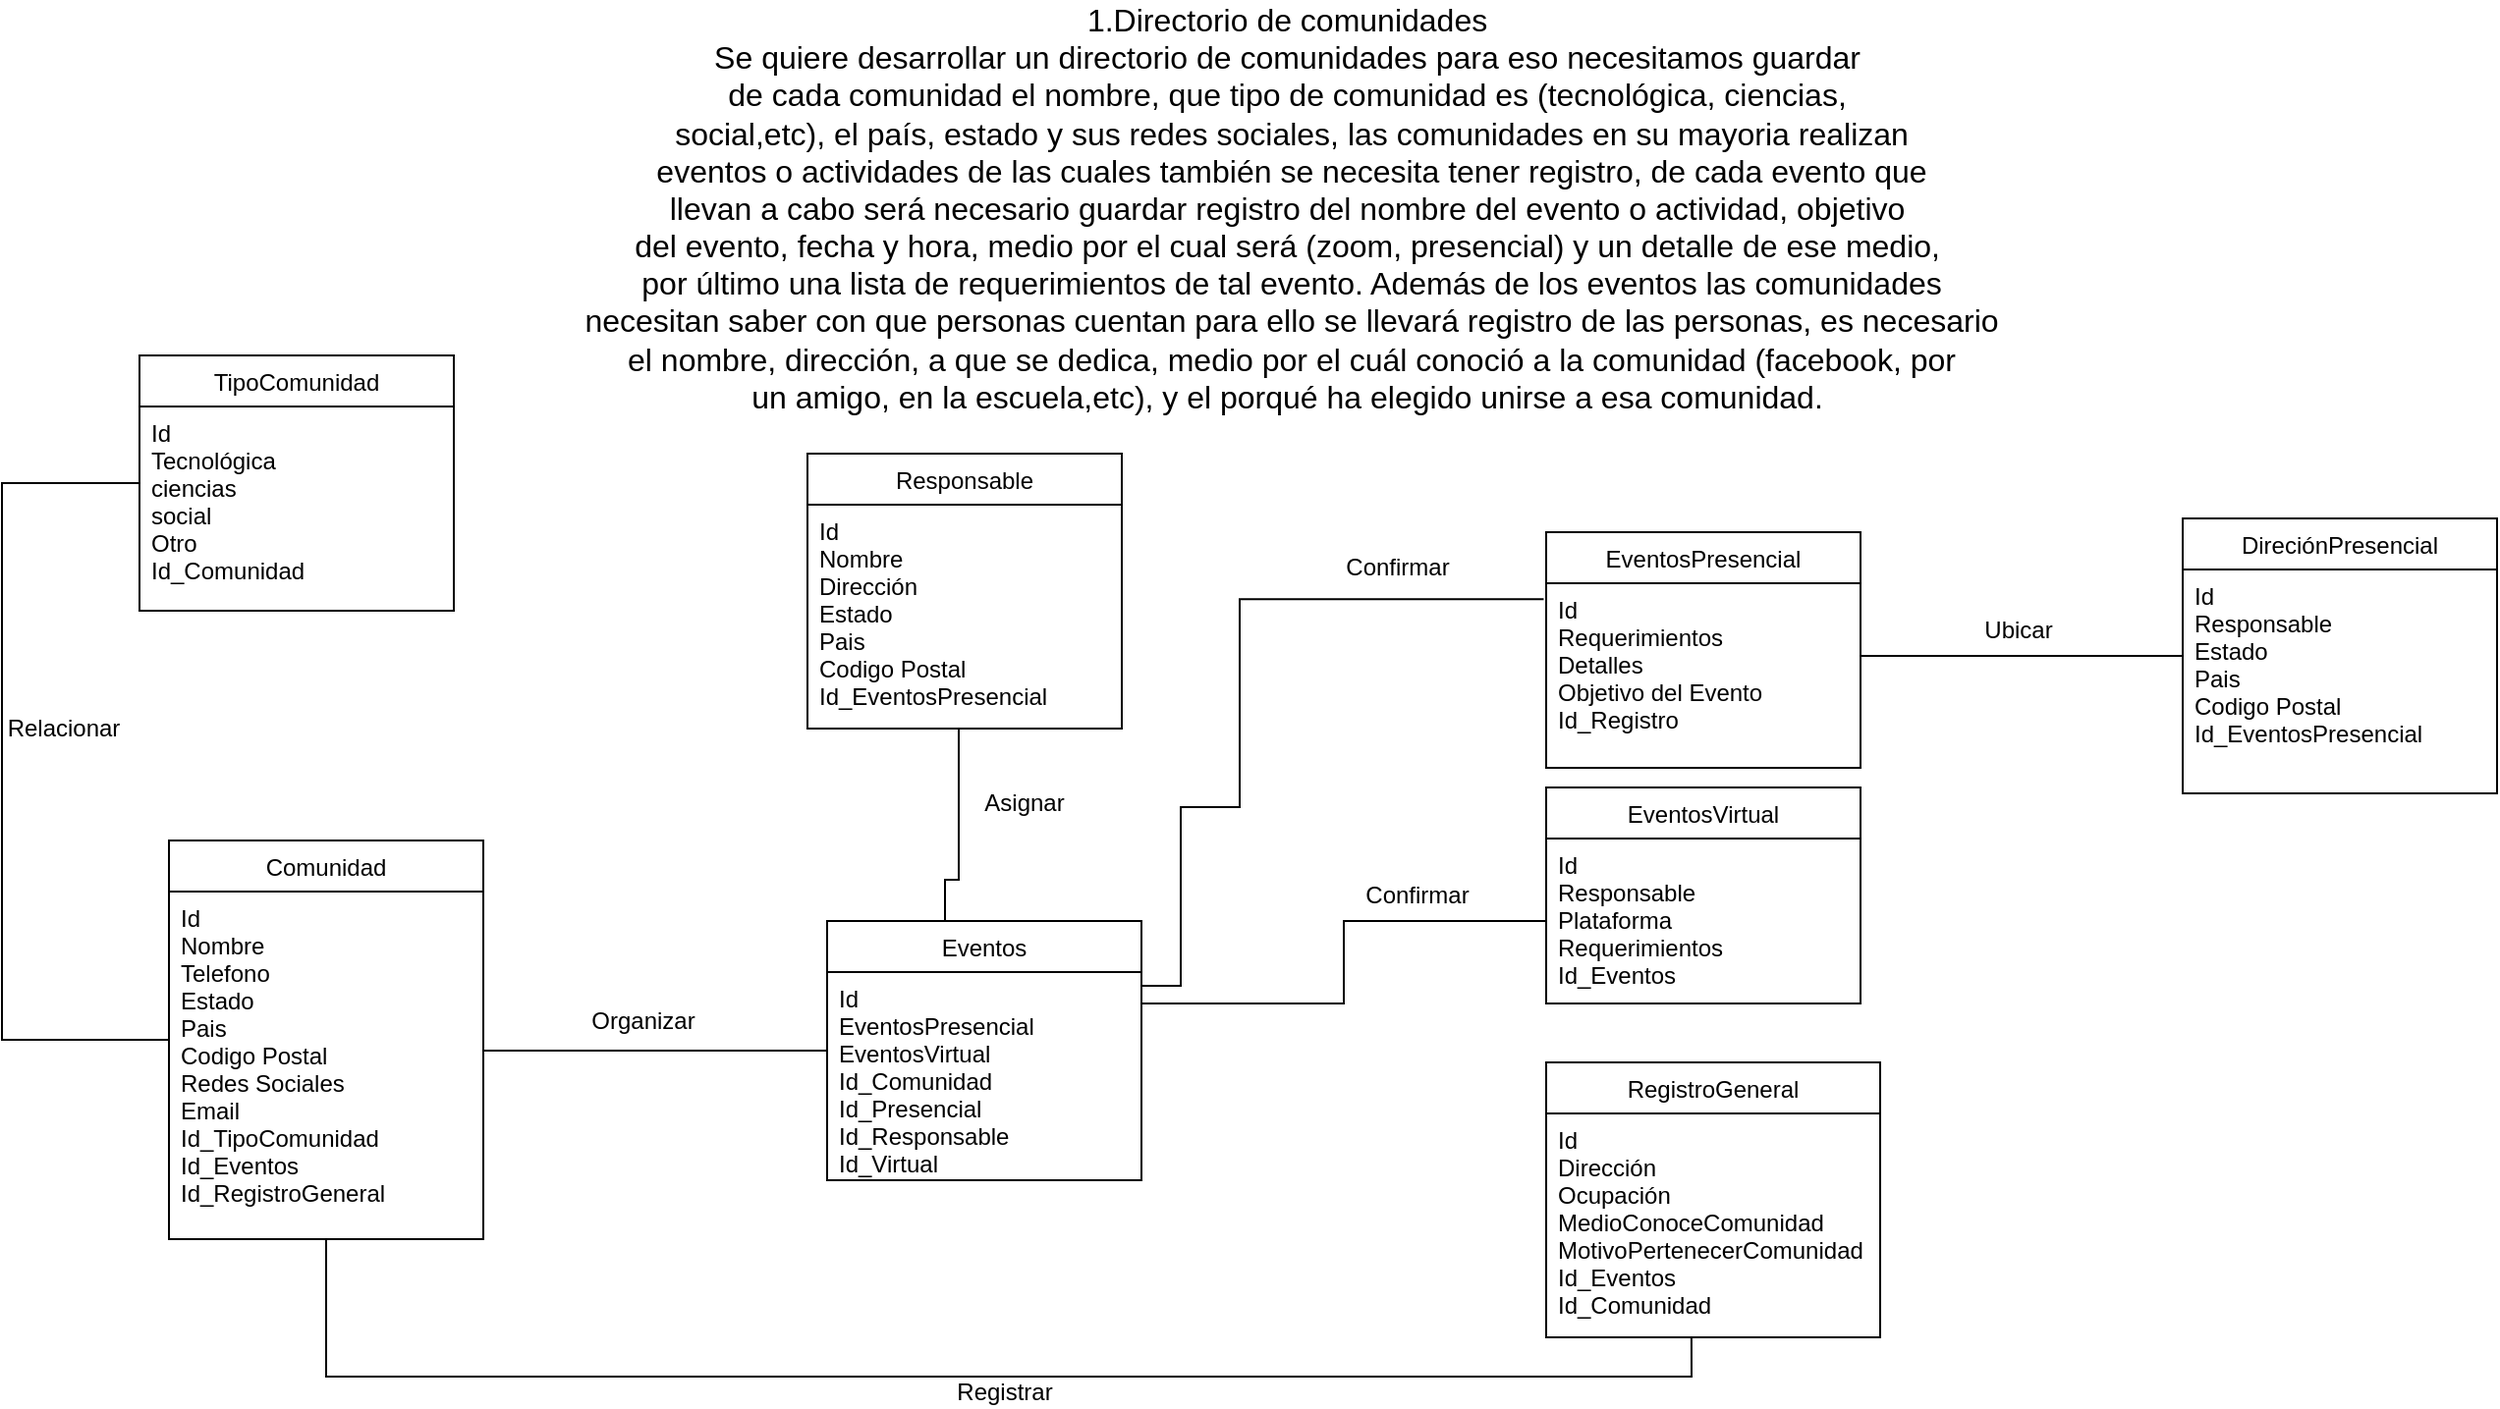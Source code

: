<mxfile version="16.5.3" type="github">
  <diagram id="C5RBs43oDa-KdzZeNtuy" name="Page-1">
    <mxGraphModel dx="978" dy="2301" grid="1" gridSize="10" guides="1" tooltips="1" connect="1" arrows="1" fold="1" page="1" pageScale="0.75" pageWidth="850" pageHeight="1100" math="0" shadow="0">
      <root>
        <mxCell id="WIyWlLk6GJQsqaUBKTNV-0" />
        <mxCell id="WIyWlLk6GJQsqaUBKTNV-1" parent="WIyWlLk6GJQsqaUBKTNV-0" />
        <mxCell id="zkfFHV4jXpPFQw0GAbJ--0" value="Comunidad" style="swimlane;fontStyle=0;align=center;verticalAlign=top;childLayout=stackLayout;horizontal=1;startSize=26;horizontalStack=0;resizeParent=1;resizeLast=0;collapsible=1;marginBottom=0;rounded=0;shadow=0;strokeWidth=1;" parent="WIyWlLk6GJQsqaUBKTNV-1" vertex="1">
          <mxGeometry x="95" y="-443" width="160" height="203" as="geometry">
            <mxRectangle x="230" y="140" width="160" height="26" as="alternateBounds" />
          </mxGeometry>
        </mxCell>
        <mxCell id="zkfFHV4jXpPFQw0GAbJ--1" value="Id &#xa;Nombre&#xa;Telefono&#xa;Estado&#xa;Pais&#xa;Codigo Postal&#xa;Redes Sociales&#xa;Email &#xa;Id_TipoComunidad&#xa;Id_Eventos&#xa;Id_RegistroGeneral" style="text;align=left;verticalAlign=top;spacingLeft=4;spacingRight=4;overflow=hidden;rotatable=0;points=[[0,0.5],[1,0.5]];portConstraint=eastwest;" parent="zkfFHV4jXpPFQw0GAbJ--0" vertex="1">
          <mxGeometry y="26" width="160" height="174" as="geometry" />
        </mxCell>
        <mxCell id="zkfFHV4jXpPFQw0GAbJ--13" value="TipoComunidad" style="swimlane;fontStyle=0;align=center;verticalAlign=top;childLayout=stackLayout;horizontal=1;startSize=26;horizontalStack=0;resizeParent=1;resizeLast=0;collapsible=1;marginBottom=0;rounded=0;shadow=0;strokeWidth=1;" parent="WIyWlLk6GJQsqaUBKTNV-1" vertex="1">
          <mxGeometry x="80" y="-690" width="160" height="130" as="geometry">
            <mxRectangle x="340" y="380" width="170" height="26" as="alternateBounds" />
          </mxGeometry>
        </mxCell>
        <mxCell id="zkfFHV4jXpPFQw0GAbJ--14" value="Id&#xa;Tecnológica&#xa;ciencias &#xa;social&#xa;Otro&#xa;Id_Comunidad" style="text;align=left;verticalAlign=top;spacingLeft=4;spacingRight=4;overflow=hidden;rotatable=0;points=[[0,0.5],[1,0.5]];portConstraint=eastwest;" parent="zkfFHV4jXpPFQw0GAbJ--13" vertex="1">
          <mxGeometry y="26" width="160" height="104" as="geometry" />
        </mxCell>
        <mxCell id="zkfFHV4jXpPFQw0GAbJ--16" value="" style="endArrow=none;endFill=0;shadow=0;strokeWidth=1;rounded=0;edgeStyle=elbowEdgeStyle;elbow=vertical;" parent="WIyWlLk6GJQsqaUBKTNV-1" source="zkfFHV4jXpPFQw0GAbJ--13" target="zkfFHV4jXpPFQw0GAbJ--0" edge="1">
          <mxGeometry width="160" relative="1" as="geometry">
            <mxPoint x="430" y="-187" as="sourcePoint" />
            <mxPoint x="530" y="-289" as="targetPoint" />
            <Array as="points">
              <mxPoint x="10" y="-720" />
            </Array>
          </mxGeometry>
        </mxCell>
        <mxCell id="WQeClEQTzCgLc2UubFpa-7" style="edgeStyle=orthogonalEdgeStyle;rounded=0;orthogonalLoop=1;jettySize=auto;html=1;exitX=1;exitY=0.25;exitDx=0;exitDy=0;entryX=-0.008;entryY=0.11;entryDx=0;entryDy=0;entryPerimeter=0;endArrow=none;endFill=0;" edge="1" parent="WIyWlLk6GJQsqaUBKTNV-1" source="zkfFHV4jXpPFQw0GAbJ--17" target="WQeClEQTzCgLc2UubFpa-4">
          <mxGeometry relative="1" as="geometry">
            <Array as="points">
              <mxPoint x="610" y="-460" />
              <mxPoint x="640" y="-460" />
              <mxPoint x="640" y="-566" />
            </Array>
          </mxGeometry>
        </mxCell>
        <mxCell id="zkfFHV4jXpPFQw0GAbJ--17" value="Eventos" style="swimlane;fontStyle=0;align=center;verticalAlign=top;childLayout=stackLayout;horizontal=1;startSize=26;horizontalStack=0;resizeParent=1;resizeLast=0;collapsible=1;marginBottom=0;rounded=0;shadow=0;strokeWidth=1;" parent="WIyWlLk6GJQsqaUBKTNV-1" vertex="1">
          <mxGeometry x="430" y="-402" width="160" height="132" as="geometry">
            <mxRectangle x="550" y="140" width="160" height="26" as="alternateBounds" />
          </mxGeometry>
        </mxCell>
        <mxCell id="zkfFHV4jXpPFQw0GAbJ--21" value="Id&#xa;EventosPresencial&#xa;EventosVirtual&#xa;Id_Comunidad&#xa;Id_Presencial&#xa;Id_Responsable&#xa;Id_Virtual" style="text;align=left;verticalAlign=top;spacingLeft=4;spacingRight=4;overflow=hidden;rotatable=0;points=[[0,0.5],[1,0.5]];portConstraint=eastwest;rounded=0;shadow=0;html=0;" parent="zkfFHV4jXpPFQw0GAbJ--17" vertex="1">
          <mxGeometry y="26" width="160" height="104" as="geometry" />
        </mxCell>
        <mxCell id="zkfFHV4jXpPFQw0GAbJ--26" value="" style="endArrow=none;shadow=0;strokeWidth=1;rounded=0;endFill=0;edgeStyle=elbowEdgeStyle;elbow=vertical;" parent="WIyWlLk6GJQsqaUBKTNV-1" source="zkfFHV4jXpPFQw0GAbJ--0" target="zkfFHV4jXpPFQw0GAbJ--17" edge="1">
          <mxGeometry x="0.5" y="41" relative="1" as="geometry">
            <mxPoint x="600" y="-368" as="sourcePoint" />
            <mxPoint x="760" y="-368" as="targetPoint" />
            <mxPoint x="-40" y="32" as="offset" />
          </mxGeometry>
        </mxCell>
        <mxCell id="zkfFHV4jXpPFQw0GAbJ--29" value="Organizar" style="text;html=1;resizable=0;points=[];;align=center;verticalAlign=middle;labelBackgroundColor=none;rounded=0;shadow=0;strokeWidth=1;fontSize=12;" parent="zkfFHV4jXpPFQw0GAbJ--26" vertex="1" connectable="0">
          <mxGeometry x="0.5" y="49" relative="1" as="geometry">
            <mxPoint x="-51" y="34" as="offset" />
          </mxGeometry>
        </mxCell>
        <mxCell id="WQeClEQTzCgLc2UubFpa-28" value="Relacionar" style="text;html=1;resizable=0;points=[];;align=center;verticalAlign=middle;labelBackgroundColor=none;rounded=0;shadow=0;strokeWidth=1;fontSize=12;" vertex="1" connectable="0" parent="zkfFHV4jXpPFQw0GAbJ--26">
          <mxGeometry x="0.5" y="49" relative="1" as="geometry">
            <mxPoint x="-346" y="-115" as="offset" />
          </mxGeometry>
        </mxCell>
        <mxCell id="1TzLVdcxbqd7Kao2JET8-0" value="1.Directorio de comunidades&amp;nbsp;&lt;br style=&quot;font-size: 16px;&quot;&gt;Se quiere desarrollar un directorio de comunidades para eso necesitamos guardar&amp;nbsp;&lt;br style=&quot;font-size: 16px;&quot;&gt;de cada comunidad el nombre, que tipo de comunidad es (tecnológica, ciencias,&amp;nbsp;&lt;br style=&quot;font-size: 16px;&quot;&gt;social,etc), el país, estado y sus redes sociales, las comunidades en su mayoria realizan&lt;br style=&quot;font-size: 16px;&quot;&gt;&amp;nbsp;eventos o actividades de las cuales también se necesita tener registro, de cada evento que&amp;nbsp;&lt;br style=&quot;font-size: 16px;&quot;&gt;llevan a cabo será necesario guardar registro del nombre del evento o actividad, objetivo&amp;nbsp;&lt;br style=&quot;font-size: 16px;&quot;&gt;del evento, fecha y hora, medio por el cual será (zoom, presencial) y un detalle de ese medio,&amp;nbsp;&lt;br style=&quot;font-size: 16px;&quot;&gt;por último una lista de requerimientos de tal evento. Además de los eventos las comunidades&lt;br style=&quot;font-size: 16px;&quot;&gt;&amp;nbsp;necesitan saber con que personas cuentan para ello se llevará registro de las personas, es necesario&amp;nbsp;&lt;br style=&quot;font-size: 16px;&quot;&gt;el nombre, dirección, a que se dedica, medio por el cuál conoció a la comunidad (facebook, por &lt;br style=&quot;font-size: 16px;&quot;&gt;un amigo, en la escuela,etc), y el porqué ha elegido unirse a esa comunidad.&amp;nbsp;&lt;br style=&quot;font-size: 16px;&quot;&gt;" style="text;align=center;verticalAlign=middle;resizable=0;points=[];autosize=1;strokeColor=none;fillColor=none;opacity=80;html=1;fontSize=16;" parent="WIyWlLk6GJQsqaUBKTNV-1" vertex="1">
          <mxGeometry x="296" y="-870" width="740" height="210" as="geometry" />
        </mxCell>
        <mxCell id="WQeClEQTzCgLc2UubFpa-3" value="EventosPresencial" style="swimlane;fontStyle=0;align=center;verticalAlign=top;childLayout=stackLayout;horizontal=1;startSize=26;horizontalStack=0;resizeParent=1;resizeLast=0;collapsible=1;marginBottom=0;rounded=0;shadow=0;strokeWidth=1;" vertex="1" parent="WIyWlLk6GJQsqaUBKTNV-1">
          <mxGeometry x="796" y="-600" width="160" height="120" as="geometry">
            <mxRectangle x="550" y="140" width="160" height="26" as="alternateBounds" />
          </mxGeometry>
        </mxCell>
        <mxCell id="WQeClEQTzCgLc2UubFpa-4" value="Id&#xa;Requerimientos&#xa;Detalles&#xa;Objetivo del Evento&#xa;Id_Registro&#xa;Id_Eventos" style="text;align=left;verticalAlign=top;spacingLeft=4;spacingRight=4;overflow=hidden;rotatable=0;points=[[0,0.5],[1,0.5]];portConstraint=eastwest;rounded=0;shadow=0;html=0;" vertex="1" parent="WQeClEQTzCgLc2UubFpa-3">
          <mxGeometry y="26" width="160" height="74" as="geometry" />
        </mxCell>
        <mxCell id="WQeClEQTzCgLc2UubFpa-5" value="EventosVirtual" style="swimlane;fontStyle=0;align=center;verticalAlign=top;childLayout=stackLayout;horizontal=1;startSize=26;horizontalStack=0;resizeParent=1;resizeLast=0;collapsible=1;marginBottom=0;rounded=0;shadow=0;strokeWidth=1;" vertex="1" parent="WIyWlLk6GJQsqaUBKTNV-1">
          <mxGeometry x="796" y="-470" width="160" height="110" as="geometry">
            <mxRectangle x="550" y="140" width="160" height="26" as="alternateBounds" />
          </mxGeometry>
        </mxCell>
        <mxCell id="WQeClEQTzCgLc2UubFpa-6" value="Id&#xa;Responsable&#xa;Plataforma&#xa;Requerimientos&#xa;Id_Eventos" style="text;align=left;verticalAlign=top;spacingLeft=4;spacingRight=4;overflow=hidden;rotatable=0;points=[[0,0.5],[1,0.5]];portConstraint=eastwest;rounded=0;shadow=0;html=0;" vertex="1" parent="WQeClEQTzCgLc2UubFpa-5">
          <mxGeometry y="26" width="160" height="84" as="geometry" />
        </mxCell>
        <mxCell id="WQeClEQTzCgLc2UubFpa-9" value="RegistroGeneral" style="swimlane;fontStyle=0;align=center;verticalAlign=top;childLayout=stackLayout;horizontal=1;startSize=26;horizontalStack=0;resizeParent=1;resizeLast=0;collapsible=1;marginBottom=0;rounded=0;shadow=0;strokeWidth=1;" vertex="1" parent="WIyWlLk6GJQsqaUBKTNV-1">
          <mxGeometry x="796" y="-330" width="170" height="140" as="geometry">
            <mxRectangle x="550" y="140" width="160" height="26" as="alternateBounds" />
          </mxGeometry>
        </mxCell>
        <mxCell id="WQeClEQTzCgLc2UubFpa-10" value="Id&#xa;Dirección&#xa;Ocupación&#xa;MedioConoceComunidad&#xa;MotivoPertenecerComunidad&#xa;Id_Eventos&#xa;Id_Comunidad" style="text;align=left;verticalAlign=top;spacingLeft=4;spacingRight=4;overflow=hidden;rotatable=0;points=[[0,0.5],[1,0.5]];portConstraint=eastwest;rounded=0;shadow=0;html=0;" vertex="1" parent="WQeClEQTzCgLc2UubFpa-9">
          <mxGeometry y="26" width="170" height="114" as="geometry" />
        </mxCell>
        <mxCell id="WQeClEQTzCgLc2UubFpa-15" style="edgeStyle=orthogonalEdgeStyle;rounded=0;orthogonalLoop=1;jettySize=auto;html=1;endArrow=none;endFill=0;" edge="1" parent="WIyWlLk6GJQsqaUBKTNV-1" source="WQeClEQTzCgLc2UubFpa-13" target="WQeClEQTzCgLc2UubFpa-4">
          <mxGeometry relative="1" as="geometry" />
        </mxCell>
        <mxCell id="WQeClEQTzCgLc2UubFpa-13" value="DireciónPresencial" style="swimlane;fontStyle=0;align=center;verticalAlign=top;childLayout=stackLayout;horizontal=1;startSize=26;horizontalStack=0;resizeParent=1;resizeLast=0;collapsible=1;marginBottom=0;rounded=0;shadow=0;strokeWidth=1;" vertex="1" parent="WIyWlLk6GJQsqaUBKTNV-1">
          <mxGeometry x="1120" y="-607" width="160" height="140" as="geometry">
            <mxRectangle x="550" y="140" width="160" height="26" as="alternateBounds" />
          </mxGeometry>
        </mxCell>
        <mxCell id="WQeClEQTzCgLc2UubFpa-14" value="Id&#xa;Responsable&#xa;Estado&#xa;Pais&#xa;Codigo Postal&#xa;Id_EventosPresencial" style="text;align=left;verticalAlign=top;spacingLeft=4;spacingRight=4;overflow=hidden;rotatable=0;points=[[0,0.5],[1,0.5]];portConstraint=eastwest;rounded=0;shadow=0;html=0;" vertex="1" parent="WQeClEQTzCgLc2UubFpa-13">
          <mxGeometry y="26" width="160" height="114" as="geometry" />
        </mxCell>
        <mxCell id="WQeClEQTzCgLc2UubFpa-16" style="edgeStyle=orthogonalEdgeStyle;rounded=0;orthogonalLoop=1;jettySize=auto;html=1;exitX=0;exitY=0.5;exitDx=0;exitDy=0;entryX=1;entryY=0.154;entryDx=0;entryDy=0;entryPerimeter=0;endArrow=none;endFill=0;" edge="1" parent="WIyWlLk6GJQsqaUBKTNV-1" source="WQeClEQTzCgLc2UubFpa-6" target="zkfFHV4jXpPFQw0GAbJ--21">
          <mxGeometry relative="1" as="geometry" />
        </mxCell>
        <mxCell id="WQeClEQTzCgLc2UubFpa-17" value="Responsable" style="swimlane;fontStyle=0;align=center;verticalAlign=top;childLayout=stackLayout;horizontal=1;startSize=26;horizontalStack=0;resizeParent=1;resizeLast=0;collapsible=1;marginBottom=0;rounded=0;shadow=0;strokeWidth=1;" vertex="1" parent="WIyWlLk6GJQsqaUBKTNV-1">
          <mxGeometry x="420" y="-640" width="160" height="140" as="geometry">
            <mxRectangle x="550" y="140" width="160" height="26" as="alternateBounds" />
          </mxGeometry>
        </mxCell>
        <mxCell id="WQeClEQTzCgLc2UubFpa-18" value="Id&#xa;Nombre&#xa;Dirección&#xa;Estado&#xa;Pais&#xa;Codigo Postal&#xa;Id_EventosPresencial" style="text;align=left;verticalAlign=top;spacingLeft=4;spacingRight=4;overflow=hidden;rotatable=0;points=[[0,0.5],[1,0.5]];portConstraint=eastwest;rounded=0;shadow=0;html=0;" vertex="1" parent="WQeClEQTzCgLc2UubFpa-17">
          <mxGeometry y="26" width="160" height="114" as="geometry" />
        </mxCell>
        <mxCell id="WQeClEQTzCgLc2UubFpa-19" style="edgeStyle=orthogonalEdgeStyle;rounded=0;orthogonalLoop=1;jettySize=auto;html=1;entryX=0.5;entryY=0;entryDx=0;entryDy=0;endArrow=none;endFill=0;" edge="1" parent="WIyWlLk6GJQsqaUBKTNV-1" source="WQeClEQTzCgLc2UubFpa-18" target="zkfFHV4jXpPFQw0GAbJ--17">
          <mxGeometry relative="1" as="geometry">
            <mxPoint x="530" y="-450" as="sourcePoint" />
            <Array as="points">
              <mxPoint x="497" y="-423" />
              <mxPoint x="490" y="-423" />
              <mxPoint x="490" y="-402" />
            </Array>
          </mxGeometry>
        </mxCell>
        <mxCell id="WQeClEQTzCgLc2UubFpa-20" style="edgeStyle=orthogonalEdgeStyle;rounded=0;orthogonalLoop=1;jettySize=auto;html=1;endArrow=none;endFill=0;entryX=0.435;entryY=1;entryDx=0;entryDy=0;entryPerimeter=0;exitX=0.5;exitY=1;exitDx=0;exitDy=0;" edge="1" parent="WIyWlLk6GJQsqaUBKTNV-1" source="zkfFHV4jXpPFQw0GAbJ--0" target="WQeClEQTzCgLc2UubFpa-10">
          <mxGeometry relative="1" as="geometry">
            <mxPoint x="175" y="-260" as="sourcePoint" />
            <mxPoint x="775" y="-190" as="targetPoint" />
          </mxGeometry>
        </mxCell>
        <mxCell id="WQeClEQTzCgLc2UubFpa-23" value="Registrar" style="text;html=1;resizable=0;points=[];;align=center;verticalAlign=middle;labelBackgroundColor=none;rounded=0;shadow=0;strokeWidth=1;fontSize=12;" vertex="1" connectable="0" parent="WIyWlLk6GJQsqaUBKTNV-1">
          <mxGeometry x="509.999" y="-160.001" as="geometry">
            <mxPoint x="10" y="-2" as="offset" />
          </mxGeometry>
        </mxCell>
        <mxCell id="WQeClEQTzCgLc2UubFpa-24" value="Confirmar" style="text;html=1;resizable=0;points=[];;align=center;verticalAlign=middle;labelBackgroundColor=none;rounded=0;shadow=0;strokeWidth=1;fontSize=12;" vertex="1" connectable="0" parent="WIyWlLk6GJQsqaUBKTNV-1">
          <mxGeometry x="719.999" y="-413.001" as="geometry">
            <mxPoint x="10" y="-2" as="offset" />
          </mxGeometry>
        </mxCell>
        <mxCell id="WQeClEQTzCgLc2UubFpa-25" value="Ubicar" style="text;html=1;resizable=0;points=[];;align=center;verticalAlign=middle;labelBackgroundColor=none;rounded=0;shadow=0;strokeWidth=1;fontSize=12;" vertex="1" connectable="0" parent="WIyWlLk6GJQsqaUBKTNV-1">
          <mxGeometry x="729.999" y="-392.001" as="geometry">
            <mxPoint x="306" y="-158" as="offset" />
          </mxGeometry>
        </mxCell>
        <mxCell id="WQeClEQTzCgLc2UubFpa-26" value="Confirmar" style="text;html=1;resizable=0;points=[];;align=center;verticalAlign=middle;labelBackgroundColor=none;rounded=0;shadow=0;strokeWidth=1;fontSize=12;" vertex="1" connectable="0" parent="WIyWlLk6GJQsqaUBKTNV-1">
          <mxGeometry x="709.999" y="-580.001" as="geometry">
            <mxPoint x="10" y="-2" as="offset" />
          </mxGeometry>
        </mxCell>
        <mxCell id="WQeClEQTzCgLc2UubFpa-27" value="Asignar" style="text;html=1;resizable=0;points=[];;align=center;verticalAlign=middle;labelBackgroundColor=none;rounded=0;shadow=0;strokeWidth=1;fontSize=12;" vertex="1" connectable="0" parent="WIyWlLk6GJQsqaUBKTNV-1">
          <mxGeometry x="519.999" y="-460.001" as="geometry">
            <mxPoint x="10" y="-2" as="offset" />
          </mxGeometry>
        </mxCell>
      </root>
    </mxGraphModel>
  </diagram>
</mxfile>
